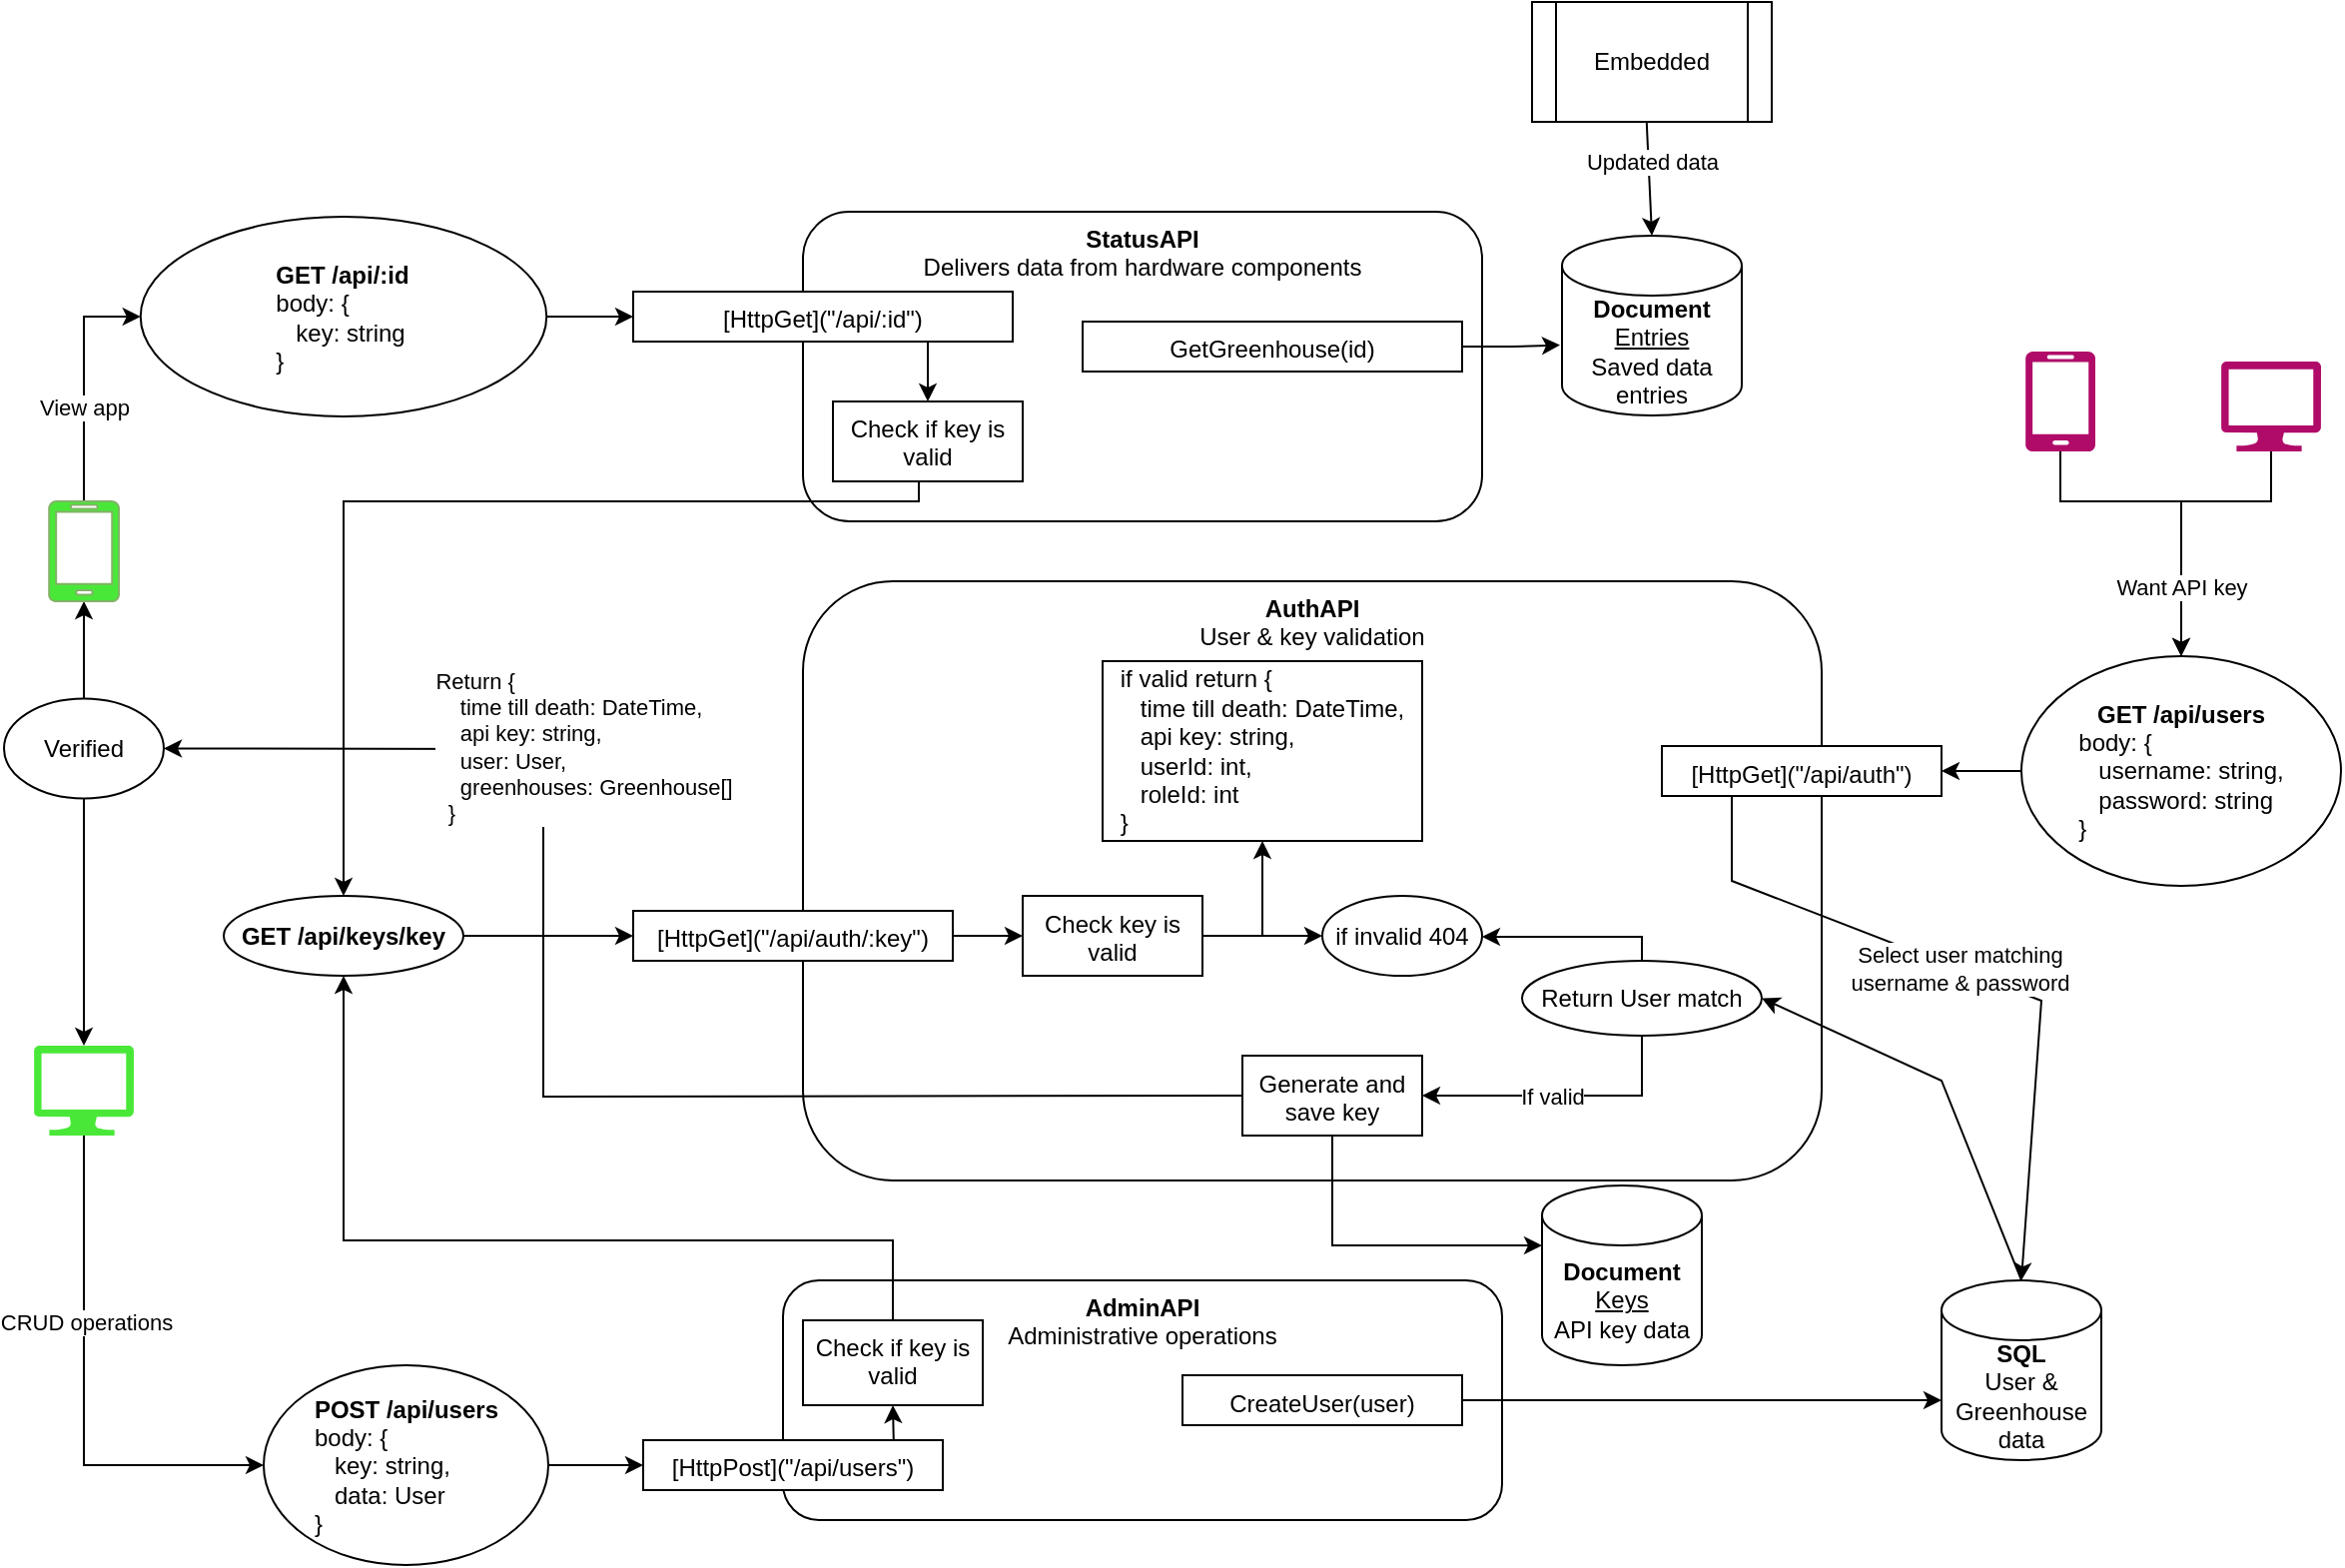 <mxfile version="16.5.1" type="device"><diagram id="ETJ64PmMvwpJfKMCD3yN" name="Side-1"><mxGraphModel dx="2836" dy="835" grid="1" gridSize="10" guides="1" tooltips="1" connect="1" arrows="1" fold="1" page="1" pageScale="1" pageWidth="827" pageHeight="1169" math="0" shadow="0"><root><mxCell id="0"/><mxCell id="1" parent="0"/><mxCell id="GQyeT0Ur_V6qqXI1CruG-15" value="" style="endArrow=classic;html=1;rounded=0;entryX=0.5;entryY=0;entryDx=0;entryDy=0;entryPerimeter=0;exitX=0.478;exitY=0.994;exitDx=0;exitDy=0;exitPerimeter=0;" parent="1" source="PZkbcLIGeQx41o3DZwHG-31" target="WQ6yimlx4e60XOaGLP0C-100" edge="1"><mxGeometry relative="1" as="geometry"><mxPoint x="-340" y="582.5" as="sourcePoint"/><mxPoint x="851.4" y="446.62" as="targetPoint"/><Array as="points"/></mxGeometry></mxCell><mxCell id="GQyeT0Ur_V6qqXI1CruG-16" value="Updated data" style="edgeLabel;resizable=0;html=1;align=center;verticalAlign=middle;" parent="GQyeT0Ur_V6qqXI1CruG-15" connectable="0" vertex="1"><mxGeometry relative="1" as="geometry"><mxPoint x="1" y="-8" as="offset"/></mxGeometry></mxCell><mxCell id="WQ6yimlx4e60XOaGLP0C-1" value="" style="verticalLabelPosition=bottom;html=1;verticalAlign=top;align=center;strokeColor=none;fillColor=#b00b69;shape=mxgraph.azure.mobile;pointerEvents=1;" parent="1" vertex="1"><mxGeometry x="-448" y="535" width="35" height="50" as="geometry"/></mxCell><mxCell id="PZkbcLIGeQx41o3DZwHG-9" style="edgeStyle=orthogonalEdgeStyle;rounded=0;orthogonalLoop=1;jettySize=auto;html=1;entryX=0.5;entryY=0;entryDx=0;entryDy=0;exitX=0.5;exitY=1;exitDx=0;exitDy=0;exitPerimeter=0;" parent="1" source="WQ6yimlx4e60XOaGLP0C-2" target="WQ6yimlx4e60XOaGLP0C-3" edge="1"><mxGeometry relative="1" as="geometry"><mxPoint x="-405.0" y="745" as="targetPoint"/><Array as="points"><mxPoint x="-325" y="610"/><mxPoint x="-370" y="610"/></Array></mxGeometry></mxCell><mxCell id="WQ6yimlx4e60XOaGLP0C-2" value="" style="verticalLabelPosition=bottom;html=1;verticalAlign=top;align=center;strokeColor=none;fillColor=#B00B69;shape=mxgraph.azure.computer;pointerEvents=1;" parent="1" vertex="1"><mxGeometry x="-350" y="540" width="50" height="45" as="geometry"/></mxCell><mxCell id="PZkbcLIGeQx41o3DZwHG-10" style="edgeStyle=orthogonalEdgeStyle;rounded=0;orthogonalLoop=1;jettySize=auto;html=1;entryX=1;entryY=0.5;entryDx=0;entryDy=0;" parent="1" source="WQ6yimlx4e60XOaGLP0C-3" target="WQ6yimlx4e60XOaGLP0C-15" edge="1"><mxGeometry relative="1" as="geometry"/></mxCell><mxCell id="WQ6yimlx4e60XOaGLP0C-3" value="&lt;b&gt;GET /api/users&lt;/b&gt;&lt;br&gt;&lt;div style=&quot;text-align: left&quot;&gt;&lt;span&gt;body: {&lt;/span&gt;&lt;/div&gt;&lt;div style=&quot;text-align: left&quot;&gt;&lt;span&gt;&amp;nbsp; &amp;nbsp;username: string,&lt;/span&gt;&lt;/div&gt;&lt;div style=&quot;text-align: left&quot;&gt;&lt;span&gt;&amp;nbsp; &amp;nbsp;password: string&lt;/span&gt;&lt;/div&gt;&lt;div style=&quot;text-align: left&quot;&gt;&lt;span&gt;}&lt;/span&gt;&lt;/div&gt;" style="ellipse;whiteSpace=wrap;html=1;" parent="1" vertex="1"><mxGeometry x="-450" y="687.5" width="160" height="115" as="geometry"/></mxCell><mxCell id="WQ6yimlx4e60XOaGLP0C-12" value="&lt;b&gt;AuthAPI&lt;/b&gt;&lt;br&gt;User &amp;amp; key validation" style="rounded=1;whiteSpace=wrap;html=1;verticalAlign=top;" parent="1" vertex="1"><mxGeometry x="-1060" y="650" width="510" height="300" as="geometry"/></mxCell><mxCell id="WQ6yimlx4e60XOaGLP0C-15" value="[HttpGet](&quot;/api/auth&quot;)" style="rounded=0;whiteSpace=wrap;html=1;verticalAlign=top;" parent="1" vertex="1"><mxGeometry x="-630" y="732.5" width="140" height="25" as="geometry"/></mxCell><mxCell id="WQ6yimlx4e60XOaGLP0C-19" value="&lt;b&gt;SQL&lt;/b&gt;&lt;br&gt;User &amp;amp; Greenhouse data" style="shape=cylinder3;whiteSpace=wrap;html=1;boundedLbl=1;backgroundOutline=1;size=15;" parent="1" vertex="1"><mxGeometry x="-490" y="1000" width="80" height="90" as="geometry"/></mxCell><mxCell id="WQ6yimlx4e60XOaGLP0C-21" value="" style="endArrow=classic;html=1;rounded=0;entryX=0.5;entryY=0;entryDx=0;entryDy=0;entryPerimeter=0;exitX=0.25;exitY=1;exitDx=0;exitDy=0;" parent="1" source="WQ6yimlx4e60XOaGLP0C-15" target="WQ6yimlx4e60XOaGLP0C-19" edge="1"><mxGeometry relative="1" as="geometry"><mxPoint x="-490" y="800" as="sourcePoint"/><mxPoint x="-550" y="480" as="targetPoint"/><Array as="points"><mxPoint x="-595" y="800"/><mxPoint x="-440" y="860"/></Array></mxGeometry></mxCell><mxCell id="WQ6yimlx4e60XOaGLP0C-22" value="Select user matching&lt;br&gt;username &amp;amp; password" style="edgeLabel;resizable=0;html=1;align=center;verticalAlign=middle;" parent="WQ6yimlx4e60XOaGLP0C-21" connectable="0" vertex="1"><mxGeometry relative="1" as="geometry"><mxPoint x="-9" y="-4" as="offset"/></mxGeometry></mxCell><mxCell id="PZkbcLIGeQx41o3DZwHG-3" style="edgeStyle=orthogonalEdgeStyle;rounded=0;orthogonalLoop=1;jettySize=auto;html=1;exitX=0.5;exitY=1;exitDx=0;exitDy=0;entryX=1;entryY=0.5;entryDx=0;entryDy=0;" parent="1" source="WQ6yimlx4e60XOaGLP0C-28" target="WQ6yimlx4e60XOaGLP0C-26" edge="1"><mxGeometry relative="1" as="geometry"><mxPoint x="-800" y="907.5" as="sourcePoint"/></mxGeometry></mxCell><mxCell id="PZkbcLIGeQx41o3DZwHG-36" value="If valid" style="edgeLabel;html=1;align=center;verticalAlign=middle;resizable=0;points=[];" parent="PZkbcLIGeQx41o3DZwHG-3" vertex="1" connectable="0"><mxGeometry x="-0.069" y="-1" relative="1" as="geometry"><mxPoint x="-10" y="1" as="offset"/></mxGeometry></mxCell><mxCell id="UXNoxuX0ZpoVquDhkpJD-2" style="edgeStyle=orthogonalEdgeStyle;rounded=0;orthogonalLoop=1;jettySize=auto;html=1;exitX=0.5;exitY=1;exitDx=0;exitDy=0;entryX=0;entryY=0;entryDx=0;entryDy=30;entryPerimeter=0;" edge="1" parent="1" source="WQ6yimlx4e60XOaGLP0C-26" target="UXNoxuX0ZpoVquDhkpJD-1"><mxGeometry relative="1" as="geometry"/></mxCell><mxCell id="WQ6yimlx4e60XOaGLP0C-26" value="Generate and save key" style="rounded=0;whiteSpace=wrap;html=1;verticalAlign=top;" parent="1" vertex="1"><mxGeometry x="-840" y="887.5" width="90" height="40" as="geometry"/></mxCell><mxCell id="PZkbcLIGeQx41o3DZwHG-17" style="edgeStyle=orthogonalEdgeStyle;rounded=0;orthogonalLoop=1;jettySize=auto;html=1;exitX=0.5;exitY=0;exitDx=0;exitDy=0;entryX=1;entryY=0.5;entryDx=0;entryDy=0;" parent="1" source="WQ6yimlx4e60XOaGLP0C-28" target="WQ6yimlx4e60XOaGLP0C-31" edge="1"><mxGeometry relative="1" as="geometry"><Array as="points"><mxPoint x="-640" y="828"/><mxPoint x="-720" y="828"/></Array></mxGeometry></mxCell><mxCell id="WQ6yimlx4e60XOaGLP0C-28" value="Return User match" style="ellipse;whiteSpace=wrap;html=1;" parent="1" vertex="1"><mxGeometry x="-700" y="840" width="120" height="37.5" as="geometry"/></mxCell><mxCell id="WQ6yimlx4e60XOaGLP0C-52" style="edgeStyle=orthogonalEdgeStyle;rounded=0;orthogonalLoop=1;jettySize=auto;html=1;entryX=0.5;entryY=1;entryDx=0;entryDy=0;entryPerimeter=0;" parent="1" source="WQ6yimlx4e60XOaGLP0C-33" target="WQ6yimlx4e60XOaGLP0C-43" edge="1"><mxGeometry relative="1" as="geometry"/></mxCell><mxCell id="WQ6yimlx4e60XOaGLP0C-53" style="edgeStyle=orthogonalEdgeStyle;rounded=0;orthogonalLoop=1;jettySize=auto;html=1;entryX=0.5;entryY=0;entryDx=0;entryDy=0;entryPerimeter=0;" parent="1" source="WQ6yimlx4e60XOaGLP0C-33" target="WQ6yimlx4e60XOaGLP0C-42" edge="1"><mxGeometry relative="1" as="geometry"/></mxCell><mxCell id="WQ6yimlx4e60XOaGLP0C-33" value="Verified" style="ellipse;whiteSpace=wrap;html=1;" parent="1" vertex="1"><mxGeometry x="-1460" y="708.75" width="80" height="50" as="geometry"/></mxCell><mxCell id="WQ6yimlx4e60XOaGLP0C-34" value="" style="endArrow=classic;html=1;rounded=0;entryX=1;entryY=0.5;entryDx=0;entryDy=0;exitX=0;exitY=0.5;exitDx=0;exitDy=0;" parent="1" source="WQ6yimlx4e60XOaGLP0C-26" target="WQ6yimlx4e60XOaGLP0C-33" edge="1"><mxGeometry relative="1" as="geometry"><mxPoint x="-575" y="877.5" as="sourcePoint"/><mxPoint x="-340" y="778.75" as="targetPoint"/><Array as="points"><mxPoint x="-1190" y="908"/><mxPoint x="-1190" y="734"/></Array></mxGeometry></mxCell><mxCell id="WQ6yimlx4e60XOaGLP0C-35" value="&lt;div style=&quot;text-align: left&quot;&gt;Return {&lt;/div&gt;&lt;div style=&quot;text-align: left&quot;&gt;&amp;nbsp; &amp;nbsp; time till death: DateTime,&lt;/div&gt;&lt;div style=&quot;text-align: left&quot;&gt;&amp;nbsp; &amp;nbsp; api key: string,&lt;/div&gt;&lt;div style=&quot;text-align: left&quot;&gt;&amp;nbsp; &amp;nbsp; user: User,&lt;/div&gt;&lt;div style=&quot;text-align: left&quot;&gt;&amp;nbsp; &amp;nbsp; greenhouses: Greenhouse[]&lt;/div&gt;&lt;div style=&quot;text-align: left&quot;&gt;&amp;nbsp; }&lt;/div&gt;" style="edgeLabel;resizable=0;html=1;align=center;verticalAlign=middle;" parent="WQ6yimlx4e60XOaGLP0C-34" connectable="0" vertex="1"><mxGeometry relative="1" as="geometry"><mxPoint x="20" y="-168" as="offset"/></mxGeometry></mxCell><mxCell id="WQ6yimlx4e60XOaGLP0C-58" style="edgeStyle=orthogonalEdgeStyle;rounded=0;orthogonalLoop=1;jettySize=auto;html=1;entryX=0;entryY=0.5;entryDx=0;entryDy=0;exitX=0.5;exitY=1;exitDx=0;exitDy=0;exitPerimeter=0;" parent="1" source="WQ6yimlx4e60XOaGLP0C-42" target="WQ6yimlx4e60XOaGLP0C-60" edge="1"><mxGeometry relative="1" as="geometry"><mxPoint x="-1380" y="1187.5" as="targetPoint"/></mxGeometry></mxCell><mxCell id="PZkbcLIGeQx41o3DZwHG-11" value="CRUD operations" style="edgeLabel;html=1;align=center;verticalAlign=middle;resizable=0;points=[];" parent="WQ6yimlx4e60XOaGLP0C-58" vertex="1" connectable="0"><mxGeometry x="-0.076" y="1" relative="1" as="geometry"><mxPoint y="-25" as="offset"/></mxGeometry></mxCell><mxCell id="WQ6yimlx4e60XOaGLP0C-42" value="" style="verticalLabelPosition=bottom;html=1;verticalAlign=top;align=center;strokeColor=none;fillColor=#49E838;shape=mxgraph.azure.computer;pointerEvents=1;" parent="1" vertex="1"><mxGeometry x="-1445" y="882.5" width="50" height="45" as="geometry"/></mxCell><mxCell id="WQ6yimlx4e60XOaGLP0C-87" style="edgeStyle=orthogonalEdgeStyle;rounded=0;orthogonalLoop=1;jettySize=auto;html=1;entryX=0;entryY=0.5;entryDx=0;entryDy=0;exitX=0.5;exitY=0;exitDx=0;exitDy=0;exitPerimeter=0;" parent="1" source="WQ6yimlx4e60XOaGLP0C-43" target="WQ6yimlx4e60XOaGLP0C-88" edge="1"><mxGeometry relative="1" as="geometry"><mxPoint x="-1380" y="420" as="targetPoint"/></mxGeometry></mxCell><mxCell id="PZkbcLIGeQx41o3DZwHG-12" value="View app" style="edgeLabel;html=1;align=center;verticalAlign=middle;resizable=0;points=[];" parent="WQ6yimlx4e60XOaGLP0C-87" vertex="1" connectable="0"><mxGeometry x="-0.305" relative="1" as="geometry"><mxPoint y="-5" as="offset"/></mxGeometry></mxCell><mxCell id="WQ6yimlx4e60XOaGLP0C-43" value="" style="verticalLabelPosition=bottom;html=1;verticalAlign=top;align=center;strokeColor=#82b366;fillColor=#49E838;shape=mxgraph.azure.mobile;pointerEvents=1;" parent="1" vertex="1"><mxGeometry x="-1437.5" y="610" width="35" height="50" as="geometry"/></mxCell><mxCell id="WQ6yimlx4e60XOaGLP0C-47" value="&lt;b&gt;AdminAPI&lt;/b&gt;&lt;br&gt;Administrative operations" style="rounded=1;whiteSpace=wrap;html=1;verticalAlign=top;" parent="1" vertex="1"><mxGeometry x="-1070" y="1000" width="360" height="120" as="geometry"/></mxCell><mxCell id="WQ6yimlx4e60XOaGLP0C-48" value="&lt;b&gt;StatusAPI&lt;/b&gt;&lt;br&gt;Delivers data from hardware components" style="rounded=1;whiteSpace=wrap;html=1;verticalAlign=top;" parent="1" vertex="1"><mxGeometry x="-1060" y="465" width="340" height="155" as="geometry"/></mxCell><mxCell id="WQ6yimlx4e60XOaGLP0C-31" value="if invalid 404" style="ellipse;whiteSpace=wrap;html=1;" parent="1" vertex="1"><mxGeometry x="-800" y="807.5" width="80" height="40" as="geometry"/></mxCell><mxCell id="PZkbcLIGeQx41o3DZwHG-18" style="edgeStyle=orthogonalEdgeStyle;rounded=0;orthogonalLoop=1;jettySize=auto;html=1;exitX=0.836;exitY=0.02;exitDx=0;exitDy=0;entryX=0.5;entryY=1;entryDx=0;entryDy=0;exitPerimeter=0;" parent="1" source="WQ6yimlx4e60XOaGLP0C-59" target="WQ6yimlx4e60XOaGLP0C-69" edge="1"><mxGeometry relative="1" as="geometry"/></mxCell><mxCell id="WQ6yimlx4e60XOaGLP0C-59" value="[HttpPost](&quot;/api/users&quot;)" style="rounded=0;whiteSpace=wrap;html=1;verticalAlign=top;" parent="1" vertex="1"><mxGeometry x="-1140" y="1080" width="150" height="25" as="geometry"/></mxCell><mxCell id="WQ6yimlx4e60XOaGLP0C-62" style="edgeStyle=orthogonalEdgeStyle;rounded=0;orthogonalLoop=1;jettySize=auto;html=1;entryX=0;entryY=0.5;entryDx=0;entryDy=0;" parent="1" source="WQ6yimlx4e60XOaGLP0C-60" target="WQ6yimlx4e60XOaGLP0C-59" edge="1"><mxGeometry relative="1" as="geometry"/></mxCell><mxCell id="WQ6yimlx4e60XOaGLP0C-60" value="&lt;b&gt;POST /api/users&lt;/b&gt;&lt;br&gt;&lt;div style=&quot;text-align: left&quot;&gt;&lt;span&gt;body: {&lt;/span&gt;&lt;/div&gt;&lt;div style=&quot;text-align: left&quot;&gt;&lt;span&gt;&amp;nbsp; &amp;nbsp;key: string,&lt;/span&gt;&lt;/div&gt;&lt;div style=&quot;text-align: left&quot;&gt;&lt;span&gt;&amp;nbsp; &amp;nbsp;data: User&lt;/span&gt;&lt;/div&gt;&lt;div style=&quot;text-align: left&quot;&gt;&lt;span&gt;}&lt;/span&gt;&lt;/div&gt;" style="ellipse;whiteSpace=wrap;html=1;" parent="1" vertex="1"><mxGeometry x="-1330" y="1042.5" width="142.5" height="100" as="geometry"/></mxCell><mxCell id="WQ6yimlx4e60XOaGLP0C-67" value="" style="endArrow=classic;html=1;rounded=0;entryX=1;entryY=0.5;entryDx=0;entryDy=0;exitX=0.5;exitY=0;exitDx=0;exitDy=0;exitPerimeter=0;" parent="1" source="WQ6yimlx4e60XOaGLP0C-19" target="WQ6yimlx4e60XOaGLP0C-28" edge="1"><mxGeometry relative="1" as="geometry"><mxPoint x="-240" y="980" as="sourcePoint"/><mxPoint x="-230" y="990" as="targetPoint"/><Array as="points"><mxPoint x="-490" y="900"/></Array></mxGeometry></mxCell><mxCell id="WQ6yimlx4e60XOaGLP0C-99" style="edgeStyle=orthogonalEdgeStyle;rounded=0;orthogonalLoop=1;jettySize=auto;html=1;exitX=0.5;exitY=0;exitDx=0;exitDy=0;entryX=0.5;entryY=1;entryDx=0;entryDy=0;" parent="1" source="WQ6yimlx4e60XOaGLP0C-69" target="WQ6yimlx4e60XOaGLP0C-73" edge="1"><mxGeometry relative="1" as="geometry"><Array as="points"><mxPoint x="-1015" y="980"/><mxPoint x="-1290" y="980"/></Array></mxGeometry></mxCell><mxCell id="WQ6yimlx4e60XOaGLP0C-69" value="Check if key is valid" style="rounded=0;whiteSpace=wrap;html=1;verticalAlign=top;" parent="1" vertex="1"><mxGeometry x="-1060" y="1020" width="90" height="42.5" as="geometry"/></mxCell><mxCell id="WQ6yimlx4e60XOaGLP0C-97" style="edgeStyle=orthogonalEdgeStyle;rounded=0;orthogonalLoop=1;jettySize=auto;html=1;entryX=0;entryY=0.5;entryDx=0;entryDy=0;exitX=1;exitY=0.5;exitDx=0;exitDy=0;" parent="1" source="WQ6yimlx4e60XOaGLP0C-71" target="WQ6yimlx4e60XOaGLP0C-76" edge="1"><mxGeometry relative="1" as="geometry"/></mxCell><mxCell id="WQ6yimlx4e60XOaGLP0C-71" value="[HttpGet](&quot;/api/auth/:key&quot;)" style="rounded=0;whiteSpace=wrap;html=1;verticalAlign=top;rotation=0;" parent="1" vertex="1"><mxGeometry x="-1145" y="815" width="160" height="25" as="geometry"/></mxCell><mxCell id="WQ6yimlx4e60XOaGLP0C-98" value="" style="edgeStyle=orthogonalEdgeStyle;rounded=0;orthogonalLoop=1;jettySize=auto;html=1;" parent="1" source="WQ6yimlx4e60XOaGLP0C-73" target="WQ6yimlx4e60XOaGLP0C-71" edge="1"><mxGeometry relative="1" as="geometry"/></mxCell><mxCell id="WQ6yimlx4e60XOaGLP0C-73" value="&lt;b&gt;GET /api/keys/key&lt;/b&gt;" style="ellipse;whiteSpace=wrap;html=1;" parent="1" vertex="1"><mxGeometry x="-1350" y="807.5" width="120" height="40" as="geometry"/></mxCell><mxCell id="WQ6yimlx4e60XOaGLP0C-79" style="edgeStyle=orthogonalEdgeStyle;rounded=0;orthogonalLoop=1;jettySize=auto;html=1;entryX=0;entryY=0.5;entryDx=0;entryDy=0;" parent="1" source="WQ6yimlx4e60XOaGLP0C-76" target="WQ6yimlx4e60XOaGLP0C-31" edge="1"><mxGeometry relative="1" as="geometry"/></mxCell><mxCell id="WQ6yimlx4e60XOaGLP0C-106" style="edgeStyle=orthogonalEdgeStyle;rounded=0;orthogonalLoop=1;jettySize=auto;html=1;entryX=0.5;entryY=1;entryDx=0;entryDy=0;exitX=1;exitY=0.5;exitDx=0;exitDy=0;" parent="1" source="WQ6yimlx4e60XOaGLP0C-76" target="WQ6yimlx4e60XOaGLP0C-103" edge="1"><mxGeometry relative="1" as="geometry"><Array as="points"><mxPoint x="-830" y="828"/></Array></mxGeometry></mxCell><mxCell id="WQ6yimlx4e60XOaGLP0C-76" value="Check key is valid" style="rounded=0;whiteSpace=wrap;html=1;verticalAlign=top;" parent="1" vertex="1"><mxGeometry x="-950" y="807.5" width="90" height="40" as="geometry"/></mxCell><mxCell id="WQ6yimlx4e60XOaGLP0C-83" style="edgeStyle=orthogonalEdgeStyle;rounded=0;orthogonalLoop=1;jettySize=auto;html=1;exitX=1;exitY=0.5;exitDx=0;exitDy=0;entryX=0;entryY=0;entryDx=0;entryDy=60;entryPerimeter=0;" parent="1" source="WQ6yimlx4e60XOaGLP0C-81" target="WQ6yimlx4e60XOaGLP0C-19" edge="1"><mxGeometry relative="1" as="geometry"><Array as="points"><mxPoint x="-500" y="1060"/></Array><mxPoint x="-550" y="1190" as="targetPoint"/></mxGeometry></mxCell><mxCell id="WQ6yimlx4e60XOaGLP0C-81" value="CreateUser(user)" style="rounded=0;whiteSpace=wrap;html=1;verticalAlign=top;" parent="1" vertex="1"><mxGeometry x="-870" y="1047.5" width="140" height="25" as="geometry"/></mxCell><mxCell id="WQ6yimlx4e60XOaGLP0C-91" style="edgeStyle=orthogonalEdgeStyle;rounded=0;orthogonalLoop=1;jettySize=auto;html=1;entryX=0;entryY=0.5;entryDx=0;entryDy=0;" parent="1" source="WQ6yimlx4e60XOaGLP0C-88" target="WQ6yimlx4e60XOaGLP0C-90" edge="1"><mxGeometry relative="1" as="geometry"/></mxCell><mxCell id="WQ6yimlx4e60XOaGLP0C-88" value="&lt;b&gt;GET /api/:id&lt;/b&gt;&lt;br&gt;&lt;div style=&quot;text-align: left&quot;&gt;&lt;span&gt;body: {&lt;/span&gt;&lt;/div&gt;&lt;div style=&quot;text-align: left&quot;&gt;&lt;span&gt;&amp;nbsp; &amp;nbsp;key: string&lt;/span&gt;&lt;/div&gt;&lt;div style=&quot;text-align: left&quot;&gt;&lt;span&gt;}&lt;/span&gt;&lt;br&gt;&lt;/div&gt;" style="ellipse;whiteSpace=wrap;html=1;" parent="1" vertex="1"><mxGeometry x="-1391.63" y="467.5" width="203.25" height="100" as="geometry"/></mxCell><mxCell id="WQ6yimlx4e60XOaGLP0C-107" style="edgeStyle=orthogonalEdgeStyle;rounded=0;orthogonalLoop=1;jettySize=auto;html=1;exitX=0.75;exitY=1;exitDx=0;exitDy=0;entryX=0.5;entryY=0;entryDx=0;entryDy=0;" parent="1" source="WQ6yimlx4e60XOaGLP0C-90" target="WQ6yimlx4e60XOaGLP0C-92" edge="1"><mxGeometry relative="1" as="geometry"/></mxCell><mxCell id="WQ6yimlx4e60XOaGLP0C-90" value="[HttpGet](&quot;/api/:id&quot;)" style="rounded=0;whiteSpace=wrap;html=1;verticalAlign=top;" parent="1" vertex="1"><mxGeometry x="-1145" y="505" width="190" height="25" as="geometry"/></mxCell><mxCell id="WQ6yimlx4e60XOaGLP0C-95" style="edgeStyle=orthogonalEdgeStyle;rounded=0;orthogonalLoop=1;jettySize=auto;html=1;exitX=0.5;exitY=1;exitDx=0;exitDy=0;entryX=0.5;entryY=0;entryDx=0;entryDy=0;" parent="1" source="WQ6yimlx4e60XOaGLP0C-92" target="WQ6yimlx4e60XOaGLP0C-73" edge="1"><mxGeometry relative="1" as="geometry"><mxPoint x="-1000" y="470" as="targetPoint"/><Array as="points"><mxPoint x="-1002" y="610"/><mxPoint x="-1290" y="610"/></Array></mxGeometry></mxCell><mxCell id="WQ6yimlx4e60XOaGLP0C-92" value="Check if key is valid" style="rounded=0;whiteSpace=wrap;html=1;verticalAlign=top;" parent="1" vertex="1"><mxGeometry x="-1045" y="560" width="95" height="40" as="geometry"/></mxCell><mxCell id="WQ6yimlx4e60XOaGLP0C-100" value="&lt;b&gt;Document&lt;/b&gt;&lt;br&gt;&lt;u&gt;Entries&lt;/u&gt;&lt;br&gt;Saved data entries" style="shape=cylinder3;whiteSpace=wrap;html=1;boundedLbl=1;backgroundOutline=1;size=15;" parent="1" vertex="1"><mxGeometry x="-680" y="477" width="90" height="90" as="geometry"/></mxCell><mxCell id="WQ6yimlx4e60XOaGLP0C-103" value="&lt;div style=&quot;text-align: left&quot;&gt;&lt;span&gt;if valid return {&lt;/span&gt;&lt;/div&gt;&lt;div style=&quot;text-align: left&quot;&gt;&amp;nbsp; &amp;nbsp;time till death: DateTime,&lt;/div&gt;&lt;div style=&quot;text-align: left&quot;&gt;&amp;nbsp; &amp;nbsp;api key: string,&lt;/div&gt;&lt;div style=&quot;text-align: left&quot;&gt;&amp;nbsp; &amp;nbsp;userId: int,&lt;/div&gt;&lt;div style=&quot;text-align: left&quot;&gt;&amp;nbsp; &amp;nbsp;roleId: int&lt;/div&gt;&lt;div style=&quot;text-align: left&quot;&gt;&lt;span&gt;}&lt;/span&gt;&lt;/div&gt;" style="rounded=0;whiteSpace=wrap;html=1;" parent="1" vertex="1"><mxGeometry x="-910" y="690" width="160" height="90" as="geometry"/></mxCell><mxCell id="PZkbcLIGeQx41o3DZwHG-16" style="edgeStyle=orthogonalEdgeStyle;rounded=0;orthogonalLoop=1;jettySize=auto;html=1;exitX=1;exitY=0.5;exitDx=0;exitDy=0;entryX=-0.011;entryY=0.609;entryDx=0;entryDy=0;entryPerimeter=0;" parent="1" source="WQ6yimlx4e60XOaGLP0C-108" target="WQ6yimlx4e60XOaGLP0C-100" edge="1"><mxGeometry relative="1" as="geometry"/></mxCell><mxCell id="WQ6yimlx4e60XOaGLP0C-108" value="GetGreenhouse(id)" style="rounded=0;whiteSpace=wrap;html=1;verticalAlign=top;" parent="1" vertex="1"><mxGeometry x="-920" y="520" width="190" height="25" as="geometry"/></mxCell><mxCell id="PZkbcLIGeQx41o3DZwHG-8" style="edgeStyle=orthogonalEdgeStyle;rounded=0;orthogonalLoop=1;jettySize=auto;html=1;exitX=0.5;exitY=1;exitDx=0;exitDy=0;exitPerimeter=0;entryX=0.5;entryY=0;entryDx=0;entryDy=0;" parent="1" source="WQ6yimlx4e60XOaGLP0C-1" target="WQ6yimlx4e60XOaGLP0C-3" edge="1"><mxGeometry relative="1" as="geometry"><mxPoint x="-315" y="745" as="sourcePoint"/><mxPoint x="-350" y="680" as="targetPoint"/><Array as="points"><mxPoint x="-430" y="610"/><mxPoint x="-370" y="610"/></Array></mxGeometry></mxCell><mxCell id="PZkbcLIGeQx41o3DZwHG-13" value="Want API key" style="edgeLabel;html=1;align=center;verticalAlign=middle;resizable=0;points=[];" parent="PZkbcLIGeQx41o3DZwHG-8" vertex="1" connectable="0"><mxGeometry x="0.218" y="-1" relative="1" as="geometry"><mxPoint x="1" y="29" as="offset"/></mxGeometry></mxCell><mxCell id="PZkbcLIGeQx41o3DZwHG-31" value="Embedded" style="shape=process;whiteSpace=wrap;html=1;backgroundOutline=1;" parent="1" vertex="1"><mxGeometry x="-695" y="360" width="120" height="60" as="geometry"/></mxCell><mxCell id="UXNoxuX0ZpoVquDhkpJD-1" value="&lt;b&gt;Document&lt;br&gt;&lt;/b&gt;&lt;u&gt;Keys&lt;/u&gt;&lt;br&gt;API key data" style="shape=cylinder3;whiteSpace=wrap;html=1;boundedLbl=1;backgroundOutline=1;size=15;" vertex="1" parent="1"><mxGeometry x="-690" y="952.5" width="80" height="90" as="geometry"/></mxCell></root></mxGraphModel></diagram></mxfile>